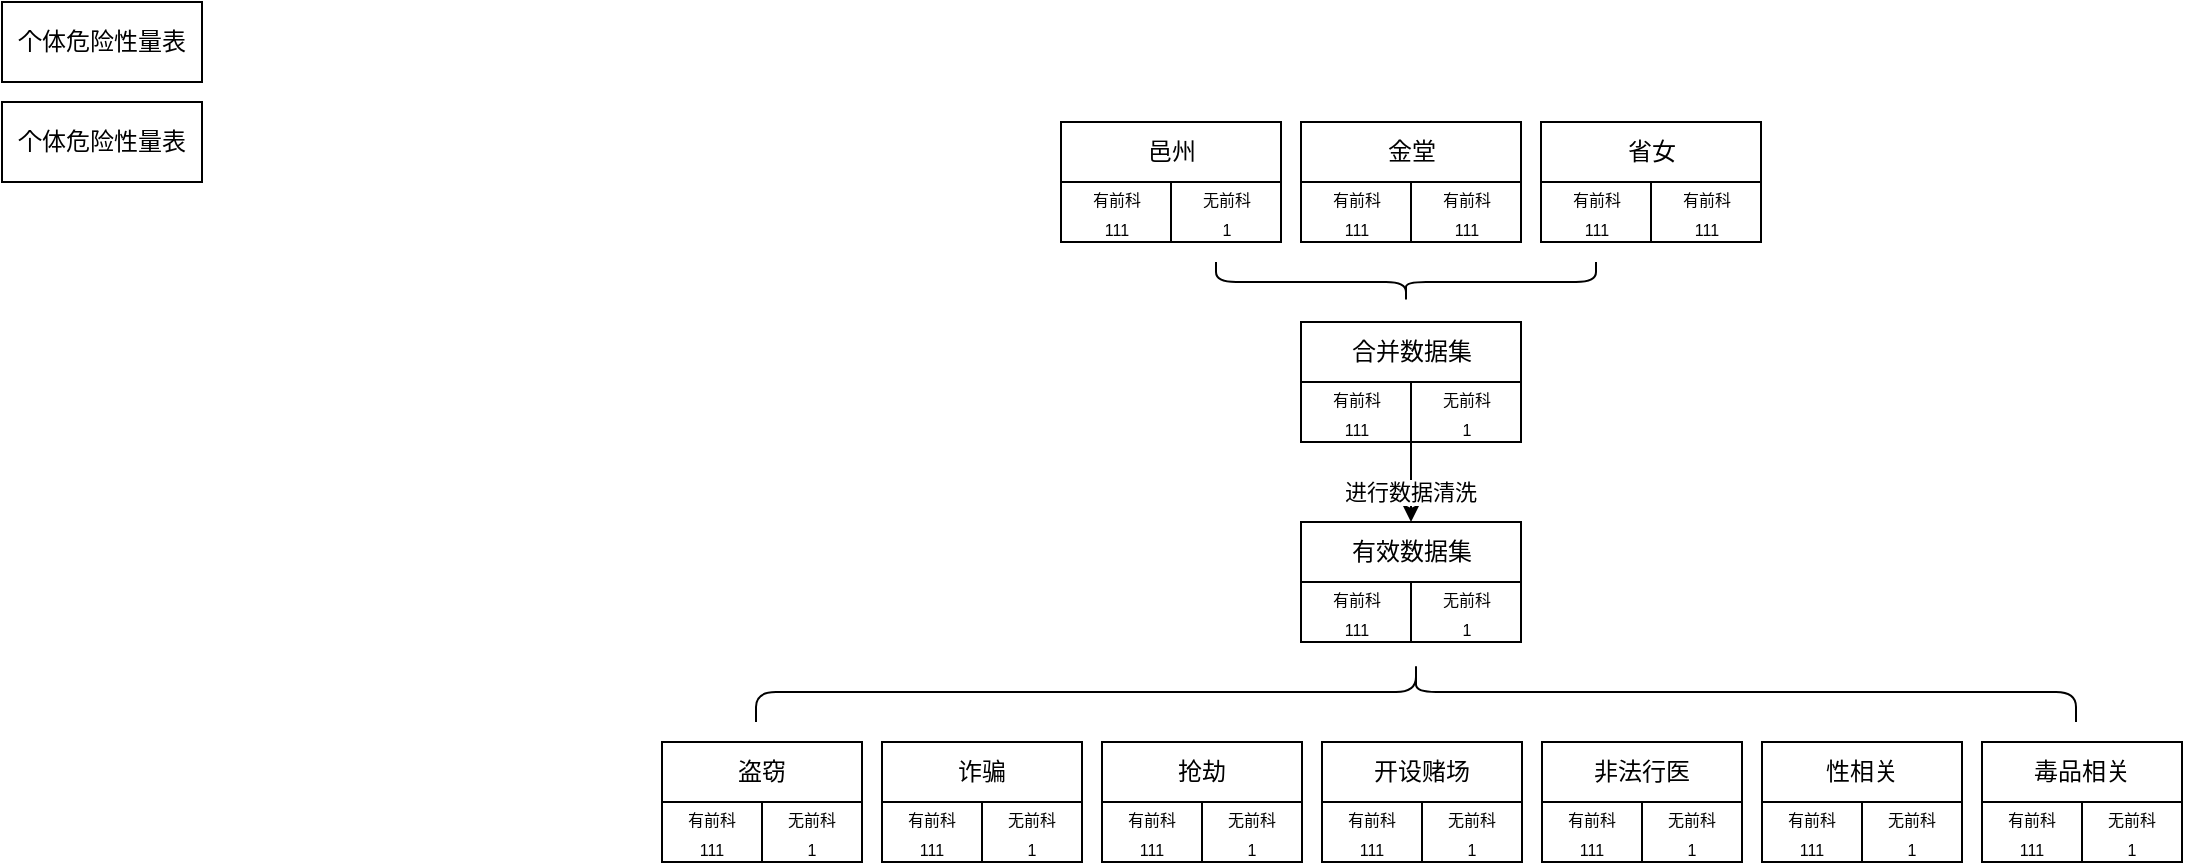 <mxfile version="24.2.1" type="github">
  <diagram name="第 1 页" id="XcNwPdEnK3u-AzEJXhwV">
    <mxGraphModel dx="1050" dy="583" grid="1" gridSize="10" guides="1" tooltips="1" connect="1" arrows="1" fold="1" page="1" pageScale="1" pageWidth="1169" pageHeight="827" math="0" shadow="0">
      <root>
        <mxCell id="0" />
        <mxCell id="1" parent="0" />
        <mxCell id="mIA80wOqbSesLfAXVL6x-86" value="" style="group" vertex="1" connectable="0" parent="1">
          <mxGeometry x="390" y="150" width="760" height="370" as="geometry" />
        </mxCell>
        <mxCell id="mIA80wOqbSesLfAXVL6x-25" value="" style="shape=curlyBracket;whiteSpace=wrap;html=1;rounded=1;labelPosition=left;verticalLabelPosition=middle;align=right;verticalAlign=middle;direction=north;" vertex="1" parent="mIA80wOqbSesLfAXVL6x-86">
          <mxGeometry x="277" y="70" width="190" height="20" as="geometry" />
        </mxCell>
        <mxCell id="mIA80wOqbSesLfAXVL6x-32" value="" style="group" vertex="1" connectable="0" parent="mIA80wOqbSesLfAXVL6x-86">
          <mxGeometry x="319.5" width="110" height="60" as="geometry" />
        </mxCell>
        <mxCell id="mIA80wOqbSesLfAXVL6x-22" value="金堂" style="rounded=0;whiteSpace=wrap;html=1;" vertex="1" parent="mIA80wOqbSesLfAXVL6x-32">
          <mxGeometry width="110.0" height="30" as="geometry" />
        </mxCell>
        <mxCell id="mIA80wOqbSesLfAXVL6x-29" value="&lt;font style=&quot;font-size: 8px;&quot;&gt;有前科&lt;/font&gt;&lt;div&gt;&lt;font style=&quot;font-size: 8px;&quot;&gt;111&lt;/font&gt;&lt;/div&gt;" style="rounded=0;whiteSpace=wrap;html=1;" vertex="1" parent="mIA80wOqbSesLfAXVL6x-32">
          <mxGeometry y="30" width="55.0" height="30" as="geometry" />
        </mxCell>
        <mxCell id="mIA80wOqbSesLfAXVL6x-34" value="&lt;font style=&quot;font-size: 8px;&quot;&gt;有前科&lt;/font&gt;&lt;div&gt;&lt;font style=&quot;font-size: 8px;&quot;&gt;111&lt;/font&gt;&lt;/div&gt;" style="rounded=0;whiteSpace=wrap;html=1;" vertex="1" parent="mIA80wOqbSesLfAXVL6x-32">
          <mxGeometry x="55.0" y="30" width="55.0" height="30" as="geometry" />
        </mxCell>
        <mxCell id="mIA80wOqbSesLfAXVL6x-36" value="" style="group" vertex="1" connectable="0" parent="mIA80wOqbSesLfAXVL6x-86">
          <mxGeometry x="199.5" width="110" height="60" as="geometry" />
        </mxCell>
        <mxCell id="mIA80wOqbSesLfAXVL6x-21" value="邑州" style="rounded=0;whiteSpace=wrap;html=1;" vertex="1" parent="mIA80wOqbSesLfAXVL6x-36">
          <mxGeometry width="110.0" height="30" as="geometry" />
        </mxCell>
        <mxCell id="mIA80wOqbSesLfAXVL6x-28" value="&lt;font style=&quot;font-size: 8px;&quot;&gt;有前科&lt;/font&gt;&lt;div&gt;&lt;font style=&quot;font-size: 8px;&quot;&gt;111&lt;/font&gt;&lt;/div&gt;" style="rounded=0;whiteSpace=wrap;html=1;" vertex="1" parent="mIA80wOqbSesLfAXVL6x-36">
          <mxGeometry y="30" width="55.0" height="30" as="geometry" />
        </mxCell>
        <mxCell id="mIA80wOqbSesLfAXVL6x-33" value="&lt;font style=&quot;font-size: 8px;&quot;&gt;无前科&lt;/font&gt;&lt;div&gt;&lt;font style=&quot;font-size: 8px;&quot;&gt;1&lt;/font&gt;&lt;/div&gt;" style="rounded=0;whiteSpace=wrap;html=1;" vertex="1" parent="mIA80wOqbSesLfAXVL6x-36">
          <mxGeometry x="55.0" y="30" width="55.0" height="30" as="geometry" />
        </mxCell>
        <mxCell id="mIA80wOqbSesLfAXVL6x-37" value="" style="group" vertex="1" connectable="0" parent="mIA80wOqbSesLfAXVL6x-86">
          <mxGeometry x="439.5" width="110" height="60" as="geometry" />
        </mxCell>
        <mxCell id="mIA80wOqbSesLfAXVL6x-23" value="省女" style="rounded=0;whiteSpace=wrap;html=1;" vertex="1" parent="mIA80wOqbSesLfAXVL6x-37">
          <mxGeometry width="110.0" height="30.0" as="geometry" />
        </mxCell>
        <mxCell id="mIA80wOqbSesLfAXVL6x-30" value="&lt;font style=&quot;font-size: 8px;&quot;&gt;有前科&lt;/font&gt;&lt;div&gt;&lt;font style=&quot;font-size: 8px;&quot;&gt;111&lt;/font&gt;&lt;/div&gt;" style="rounded=0;whiteSpace=wrap;html=1;" vertex="1" parent="mIA80wOqbSesLfAXVL6x-37">
          <mxGeometry y="30.0" width="55.0" height="30.0" as="geometry" />
        </mxCell>
        <mxCell id="mIA80wOqbSesLfAXVL6x-35" value="&lt;font style=&quot;font-size: 8px;&quot;&gt;有前科&lt;/font&gt;&lt;div&gt;&lt;font style=&quot;font-size: 8px;&quot;&gt;111&lt;/font&gt;&lt;/div&gt;" style="rounded=0;whiteSpace=wrap;html=1;" vertex="1" parent="mIA80wOqbSesLfAXVL6x-37">
          <mxGeometry x="55.0" y="30.0" width="55.0" height="30.0" as="geometry" />
        </mxCell>
        <mxCell id="mIA80wOqbSesLfAXVL6x-38" value="" style="group" vertex="1" connectable="0" parent="mIA80wOqbSesLfAXVL6x-86">
          <mxGeometry x="319.5" y="100" width="110" height="60" as="geometry" />
        </mxCell>
        <mxCell id="mIA80wOqbSesLfAXVL6x-39" value="合并数据集" style="rounded=0;whiteSpace=wrap;html=1;" vertex="1" parent="mIA80wOqbSesLfAXVL6x-38">
          <mxGeometry width="110.0" height="30" as="geometry" />
        </mxCell>
        <mxCell id="mIA80wOqbSesLfAXVL6x-40" value="&lt;font style=&quot;font-size: 8px;&quot;&gt;有前科&lt;/font&gt;&lt;div&gt;&lt;font style=&quot;font-size: 8px;&quot;&gt;111&lt;/font&gt;&lt;/div&gt;" style="rounded=0;whiteSpace=wrap;html=1;" vertex="1" parent="mIA80wOqbSesLfAXVL6x-38">
          <mxGeometry y="30" width="55.0" height="30" as="geometry" />
        </mxCell>
        <mxCell id="mIA80wOqbSesLfAXVL6x-41" value="&lt;font style=&quot;font-size: 8px;&quot;&gt;无前科&lt;/font&gt;&lt;div&gt;&lt;font style=&quot;font-size: 8px;&quot;&gt;1&lt;/font&gt;&lt;/div&gt;" style="rounded=0;whiteSpace=wrap;html=1;" vertex="1" parent="mIA80wOqbSesLfAXVL6x-38">
          <mxGeometry x="55.0" y="30" width="55.0" height="30" as="geometry" />
        </mxCell>
        <mxCell id="mIA80wOqbSesLfAXVL6x-42" value="" style="group" vertex="1" connectable="0" parent="mIA80wOqbSesLfAXVL6x-86">
          <mxGeometry x="319.5" y="200" width="110" height="60" as="geometry" />
        </mxCell>
        <mxCell id="mIA80wOqbSesLfAXVL6x-43" value="有效数据集" style="rounded=0;whiteSpace=wrap;html=1;" vertex="1" parent="mIA80wOqbSesLfAXVL6x-42">
          <mxGeometry width="110.0" height="30" as="geometry" />
        </mxCell>
        <mxCell id="mIA80wOqbSesLfAXVL6x-44" value="&lt;font style=&quot;font-size: 8px;&quot;&gt;有前科&lt;/font&gt;&lt;div&gt;&lt;font style=&quot;font-size: 8px;&quot;&gt;111&lt;/font&gt;&lt;/div&gt;" style="rounded=0;whiteSpace=wrap;html=1;" vertex="1" parent="mIA80wOqbSesLfAXVL6x-42">
          <mxGeometry y="30" width="55.0" height="30" as="geometry" />
        </mxCell>
        <mxCell id="mIA80wOqbSesLfAXVL6x-45" value="&lt;font style=&quot;font-size: 8px;&quot;&gt;无前科&lt;/font&gt;&lt;div&gt;&lt;font style=&quot;font-size: 8px;&quot;&gt;1&lt;/font&gt;&lt;/div&gt;" style="rounded=0;whiteSpace=wrap;html=1;" vertex="1" parent="mIA80wOqbSesLfAXVL6x-42">
          <mxGeometry x="55.0" y="30" width="55.0" height="30" as="geometry" />
        </mxCell>
        <mxCell id="mIA80wOqbSesLfAXVL6x-46" style="edgeStyle=orthogonalEdgeStyle;rounded=0;orthogonalLoop=1;jettySize=auto;html=1;exitX=1;exitY=1;exitDx=0;exitDy=0;entryX=0.5;entryY=0;entryDx=0;entryDy=0;" edge="1" parent="mIA80wOqbSesLfAXVL6x-86" source="mIA80wOqbSesLfAXVL6x-40" target="mIA80wOqbSesLfAXVL6x-43">
          <mxGeometry relative="1" as="geometry">
            <mxPoint x="374.3" y="200" as="targetPoint" />
          </mxGeometry>
        </mxCell>
        <mxCell id="mIA80wOqbSesLfAXVL6x-47" value="进行数据清洗" style="edgeLabel;html=1;align=center;verticalAlign=middle;resizable=0;points=[];" vertex="1" connectable="0" parent="mIA80wOqbSesLfAXVL6x-46">
          <mxGeometry x="0.246" y="-1" relative="1" as="geometry">
            <mxPoint as="offset" />
          </mxGeometry>
        </mxCell>
        <mxCell id="mIA80wOqbSesLfAXVL6x-49" value="" style="shape=curlyBracket;whiteSpace=wrap;html=1;rounded=1;flipH=1;labelPosition=right;verticalLabelPosition=middle;align=left;verticalAlign=middle;direction=south;" vertex="1" parent="mIA80wOqbSesLfAXVL6x-86">
          <mxGeometry x="47" y="270" width="660" height="30" as="geometry" />
        </mxCell>
        <mxCell id="mIA80wOqbSesLfAXVL6x-51" value="" style="group" vertex="1" connectable="0" parent="mIA80wOqbSesLfAXVL6x-86">
          <mxGeometry y="310" width="100" height="60" as="geometry" />
        </mxCell>
        <mxCell id="mIA80wOqbSesLfAXVL6x-52" value="盗窃" style="rounded=0;whiteSpace=wrap;html=1;" vertex="1" parent="mIA80wOqbSesLfAXVL6x-51">
          <mxGeometry width="100.0" height="30" as="geometry" />
        </mxCell>
        <mxCell id="mIA80wOqbSesLfAXVL6x-53" value="&lt;font style=&quot;font-size: 8px;&quot;&gt;有前科&lt;/font&gt;&lt;div&gt;&lt;font style=&quot;font-size: 8px;&quot;&gt;111&lt;/font&gt;&lt;/div&gt;" style="rounded=0;whiteSpace=wrap;html=1;" vertex="1" parent="mIA80wOqbSesLfAXVL6x-51">
          <mxGeometry y="30" width="50.0" height="30" as="geometry" />
        </mxCell>
        <mxCell id="mIA80wOqbSesLfAXVL6x-54" value="&lt;font style=&quot;font-size: 8px;&quot;&gt;无前科&lt;/font&gt;&lt;div&gt;&lt;font style=&quot;font-size: 8px;&quot;&gt;1&lt;/font&gt;&lt;/div&gt;" style="rounded=0;whiteSpace=wrap;html=1;" vertex="1" parent="mIA80wOqbSesLfAXVL6x-51">
          <mxGeometry x="50.0" y="30" width="50.0" height="30" as="geometry" />
        </mxCell>
        <mxCell id="mIA80wOqbSesLfAXVL6x-55" value="" style="group" vertex="1" connectable="0" parent="mIA80wOqbSesLfAXVL6x-86">
          <mxGeometry x="110" y="310" width="100" height="60" as="geometry" />
        </mxCell>
        <mxCell id="mIA80wOqbSesLfAXVL6x-56" value="诈骗" style="rounded=0;whiteSpace=wrap;html=1;" vertex="1" parent="mIA80wOqbSesLfAXVL6x-55">
          <mxGeometry width="100.0" height="30" as="geometry" />
        </mxCell>
        <mxCell id="mIA80wOqbSesLfAXVL6x-57" value="&lt;font style=&quot;font-size: 8px;&quot;&gt;有前科&lt;/font&gt;&lt;div&gt;&lt;font style=&quot;font-size: 8px;&quot;&gt;111&lt;/font&gt;&lt;/div&gt;" style="rounded=0;whiteSpace=wrap;html=1;" vertex="1" parent="mIA80wOqbSesLfAXVL6x-55">
          <mxGeometry y="30" width="50.0" height="30" as="geometry" />
        </mxCell>
        <mxCell id="mIA80wOqbSesLfAXVL6x-58" value="&lt;font style=&quot;font-size: 8px;&quot;&gt;无前科&lt;/font&gt;&lt;div&gt;&lt;font style=&quot;font-size: 8px;&quot;&gt;1&lt;/font&gt;&lt;/div&gt;" style="rounded=0;whiteSpace=wrap;html=1;" vertex="1" parent="mIA80wOqbSesLfAXVL6x-55">
          <mxGeometry x="50.0" y="30" width="50.0" height="30" as="geometry" />
        </mxCell>
        <mxCell id="mIA80wOqbSesLfAXVL6x-59" value="" style="group" vertex="1" connectable="0" parent="mIA80wOqbSesLfAXVL6x-86">
          <mxGeometry x="220" y="310" width="100" height="60" as="geometry" />
        </mxCell>
        <mxCell id="mIA80wOqbSesLfAXVL6x-60" value="抢劫" style="rounded=0;whiteSpace=wrap;html=1;" vertex="1" parent="mIA80wOqbSesLfAXVL6x-59">
          <mxGeometry width="100.0" height="30" as="geometry" />
        </mxCell>
        <mxCell id="mIA80wOqbSesLfAXVL6x-61" value="&lt;font style=&quot;font-size: 8px;&quot;&gt;有前科&lt;/font&gt;&lt;div&gt;&lt;font style=&quot;font-size: 8px;&quot;&gt;111&lt;/font&gt;&lt;/div&gt;" style="rounded=0;whiteSpace=wrap;html=1;" vertex="1" parent="mIA80wOqbSesLfAXVL6x-59">
          <mxGeometry y="30" width="50.0" height="30" as="geometry" />
        </mxCell>
        <mxCell id="mIA80wOqbSesLfAXVL6x-62" value="&lt;font style=&quot;font-size: 8px;&quot;&gt;无前科&lt;/font&gt;&lt;div&gt;&lt;font style=&quot;font-size: 8px;&quot;&gt;1&lt;/font&gt;&lt;/div&gt;" style="rounded=0;whiteSpace=wrap;html=1;" vertex="1" parent="mIA80wOqbSesLfAXVL6x-59">
          <mxGeometry x="50.0" y="30" width="50.0" height="30" as="geometry" />
        </mxCell>
        <mxCell id="mIA80wOqbSesLfAXVL6x-63" value="" style="group" vertex="1" connectable="0" parent="mIA80wOqbSesLfAXVL6x-86">
          <mxGeometry x="330" y="310" width="100" height="60" as="geometry" />
        </mxCell>
        <mxCell id="mIA80wOqbSesLfAXVL6x-64" value="开设赌场" style="rounded=0;whiteSpace=wrap;html=1;" vertex="1" parent="mIA80wOqbSesLfAXVL6x-63">
          <mxGeometry width="100" height="30" as="geometry" />
        </mxCell>
        <mxCell id="mIA80wOqbSesLfAXVL6x-65" value="&lt;font style=&quot;font-size: 8px;&quot;&gt;有前科&lt;/font&gt;&lt;div&gt;&lt;font style=&quot;font-size: 8px;&quot;&gt;111&lt;/font&gt;&lt;/div&gt;" style="rounded=0;whiteSpace=wrap;html=1;" vertex="1" parent="mIA80wOqbSesLfAXVL6x-63">
          <mxGeometry y="30" width="50" height="30" as="geometry" />
        </mxCell>
        <mxCell id="mIA80wOqbSesLfAXVL6x-66" value="&lt;font style=&quot;font-size: 8px;&quot;&gt;无前科&lt;/font&gt;&lt;div&gt;&lt;font style=&quot;font-size: 8px;&quot;&gt;1&lt;/font&gt;&lt;/div&gt;" style="rounded=0;whiteSpace=wrap;html=1;" vertex="1" parent="mIA80wOqbSesLfAXVL6x-63">
          <mxGeometry x="50" y="30" width="50" height="30" as="geometry" />
        </mxCell>
        <mxCell id="mIA80wOqbSesLfAXVL6x-71" value="" style="group" vertex="1" connectable="0" parent="mIA80wOqbSesLfAXVL6x-86">
          <mxGeometry x="440" y="310" width="100" height="60" as="geometry" />
        </mxCell>
        <mxCell id="mIA80wOqbSesLfAXVL6x-72" value="非法行医" style="rounded=0;whiteSpace=wrap;html=1;" vertex="1" parent="mIA80wOqbSesLfAXVL6x-71">
          <mxGeometry width="100.0" height="30" as="geometry" />
        </mxCell>
        <mxCell id="mIA80wOqbSesLfAXVL6x-73" value="&lt;font style=&quot;font-size: 8px;&quot;&gt;有前科&lt;/font&gt;&lt;div&gt;&lt;font style=&quot;font-size: 8px;&quot;&gt;111&lt;/font&gt;&lt;/div&gt;" style="rounded=0;whiteSpace=wrap;html=1;" vertex="1" parent="mIA80wOqbSesLfAXVL6x-71">
          <mxGeometry y="30" width="50.0" height="30" as="geometry" />
        </mxCell>
        <mxCell id="mIA80wOqbSesLfAXVL6x-74" value="&lt;font style=&quot;font-size: 8px;&quot;&gt;无前科&lt;/font&gt;&lt;div&gt;&lt;font style=&quot;font-size: 8px;&quot;&gt;1&lt;/font&gt;&lt;/div&gt;" style="rounded=0;whiteSpace=wrap;html=1;" vertex="1" parent="mIA80wOqbSesLfAXVL6x-71">
          <mxGeometry x="50.0" y="30" width="50.0" height="30" as="geometry" />
        </mxCell>
        <mxCell id="mIA80wOqbSesLfAXVL6x-75" value="" style="group" vertex="1" connectable="0" parent="mIA80wOqbSesLfAXVL6x-86">
          <mxGeometry x="550" y="310" width="100" height="60" as="geometry" />
        </mxCell>
        <mxCell id="mIA80wOqbSesLfAXVL6x-76" value="性相关" style="rounded=0;whiteSpace=wrap;html=1;" vertex="1" parent="mIA80wOqbSesLfAXVL6x-75">
          <mxGeometry width="100.0" height="30" as="geometry" />
        </mxCell>
        <mxCell id="mIA80wOqbSesLfAXVL6x-77" value="&lt;font style=&quot;font-size: 8px;&quot;&gt;有前科&lt;/font&gt;&lt;div&gt;&lt;font style=&quot;font-size: 8px;&quot;&gt;111&lt;/font&gt;&lt;/div&gt;" style="rounded=0;whiteSpace=wrap;html=1;" vertex="1" parent="mIA80wOqbSesLfAXVL6x-75">
          <mxGeometry y="30" width="50.0" height="30" as="geometry" />
        </mxCell>
        <mxCell id="mIA80wOqbSesLfAXVL6x-78" value="&lt;font style=&quot;font-size: 8px;&quot;&gt;无前科&lt;/font&gt;&lt;div&gt;&lt;font style=&quot;font-size: 8px;&quot;&gt;1&lt;/font&gt;&lt;/div&gt;" style="rounded=0;whiteSpace=wrap;html=1;" vertex="1" parent="mIA80wOqbSesLfAXVL6x-75">
          <mxGeometry x="50.0" y="30" width="50.0" height="30" as="geometry" />
        </mxCell>
        <mxCell id="mIA80wOqbSesLfAXVL6x-81" value="" style="group" vertex="1" connectable="0" parent="mIA80wOqbSesLfAXVL6x-86">
          <mxGeometry x="660" y="310" width="100" height="60" as="geometry" />
        </mxCell>
        <mxCell id="mIA80wOqbSesLfAXVL6x-82" value="毒品相关" style="rounded=0;whiteSpace=wrap;html=1;" vertex="1" parent="mIA80wOqbSesLfAXVL6x-81">
          <mxGeometry width="100.0" height="30" as="geometry" />
        </mxCell>
        <mxCell id="mIA80wOqbSesLfAXVL6x-83" value="&lt;font style=&quot;font-size: 8px;&quot;&gt;有前科&lt;/font&gt;&lt;div&gt;&lt;font style=&quot;font-size: 8px;&quot;&gt;111&lt;/font&gt;&lt;/div&gt;" style="rounded=0;whiteSpace=wrap;html=1;" vertex="1" parent="mIA80wOqbSesLfAXVL6x-81">
          <mxGeometry y="30" width="50.0" height="30" as="geometry" />
        </mxCell>
        <mxCell id="mIA80wOqbSesLfAXVL6x-84" value="&lt;font style=&quot;font-size: 8px;&quot;&gt;无前科&lt;/font&gt;&lt;div&gt;&lt;font style=&quot;font-size: 8px;&quot;&gt;1&lt;/font&gt;&lt;/div&gt;" style="rounded=0;whiteSpace=wrap;html=1;" vertex="1" parent="mIA80wOqbSesLfAXVL6x-81">
          <mxGeometry x="50.0" y="30" width="50.0" height="30" as="geometry" />
        </mxCell>
        <mxCell id="mIA80wOqbSesLfAXVL6x-92" value="个体危险性量表" style="rounded=0;whiteSpace=wrap;html=1;" vertex="1" parent="1">
          <mxGeometry x="60" y="90" width="100" height="40" as="geometry" />
        </mxCell>
        <mxCell id="mIA80wOqbSesLfAXVL6x-93" value="个体危险性量表" style="rounded=0;whiteSpace=wrap;html=1;" vertex="1" parent="1">
          <mxGeometry x="60" y="140" width="100" height="40" as="geometry" />
        </mxCell>
      </root>
    </mxGraphModel>
  </diagram>
</mxfile>
